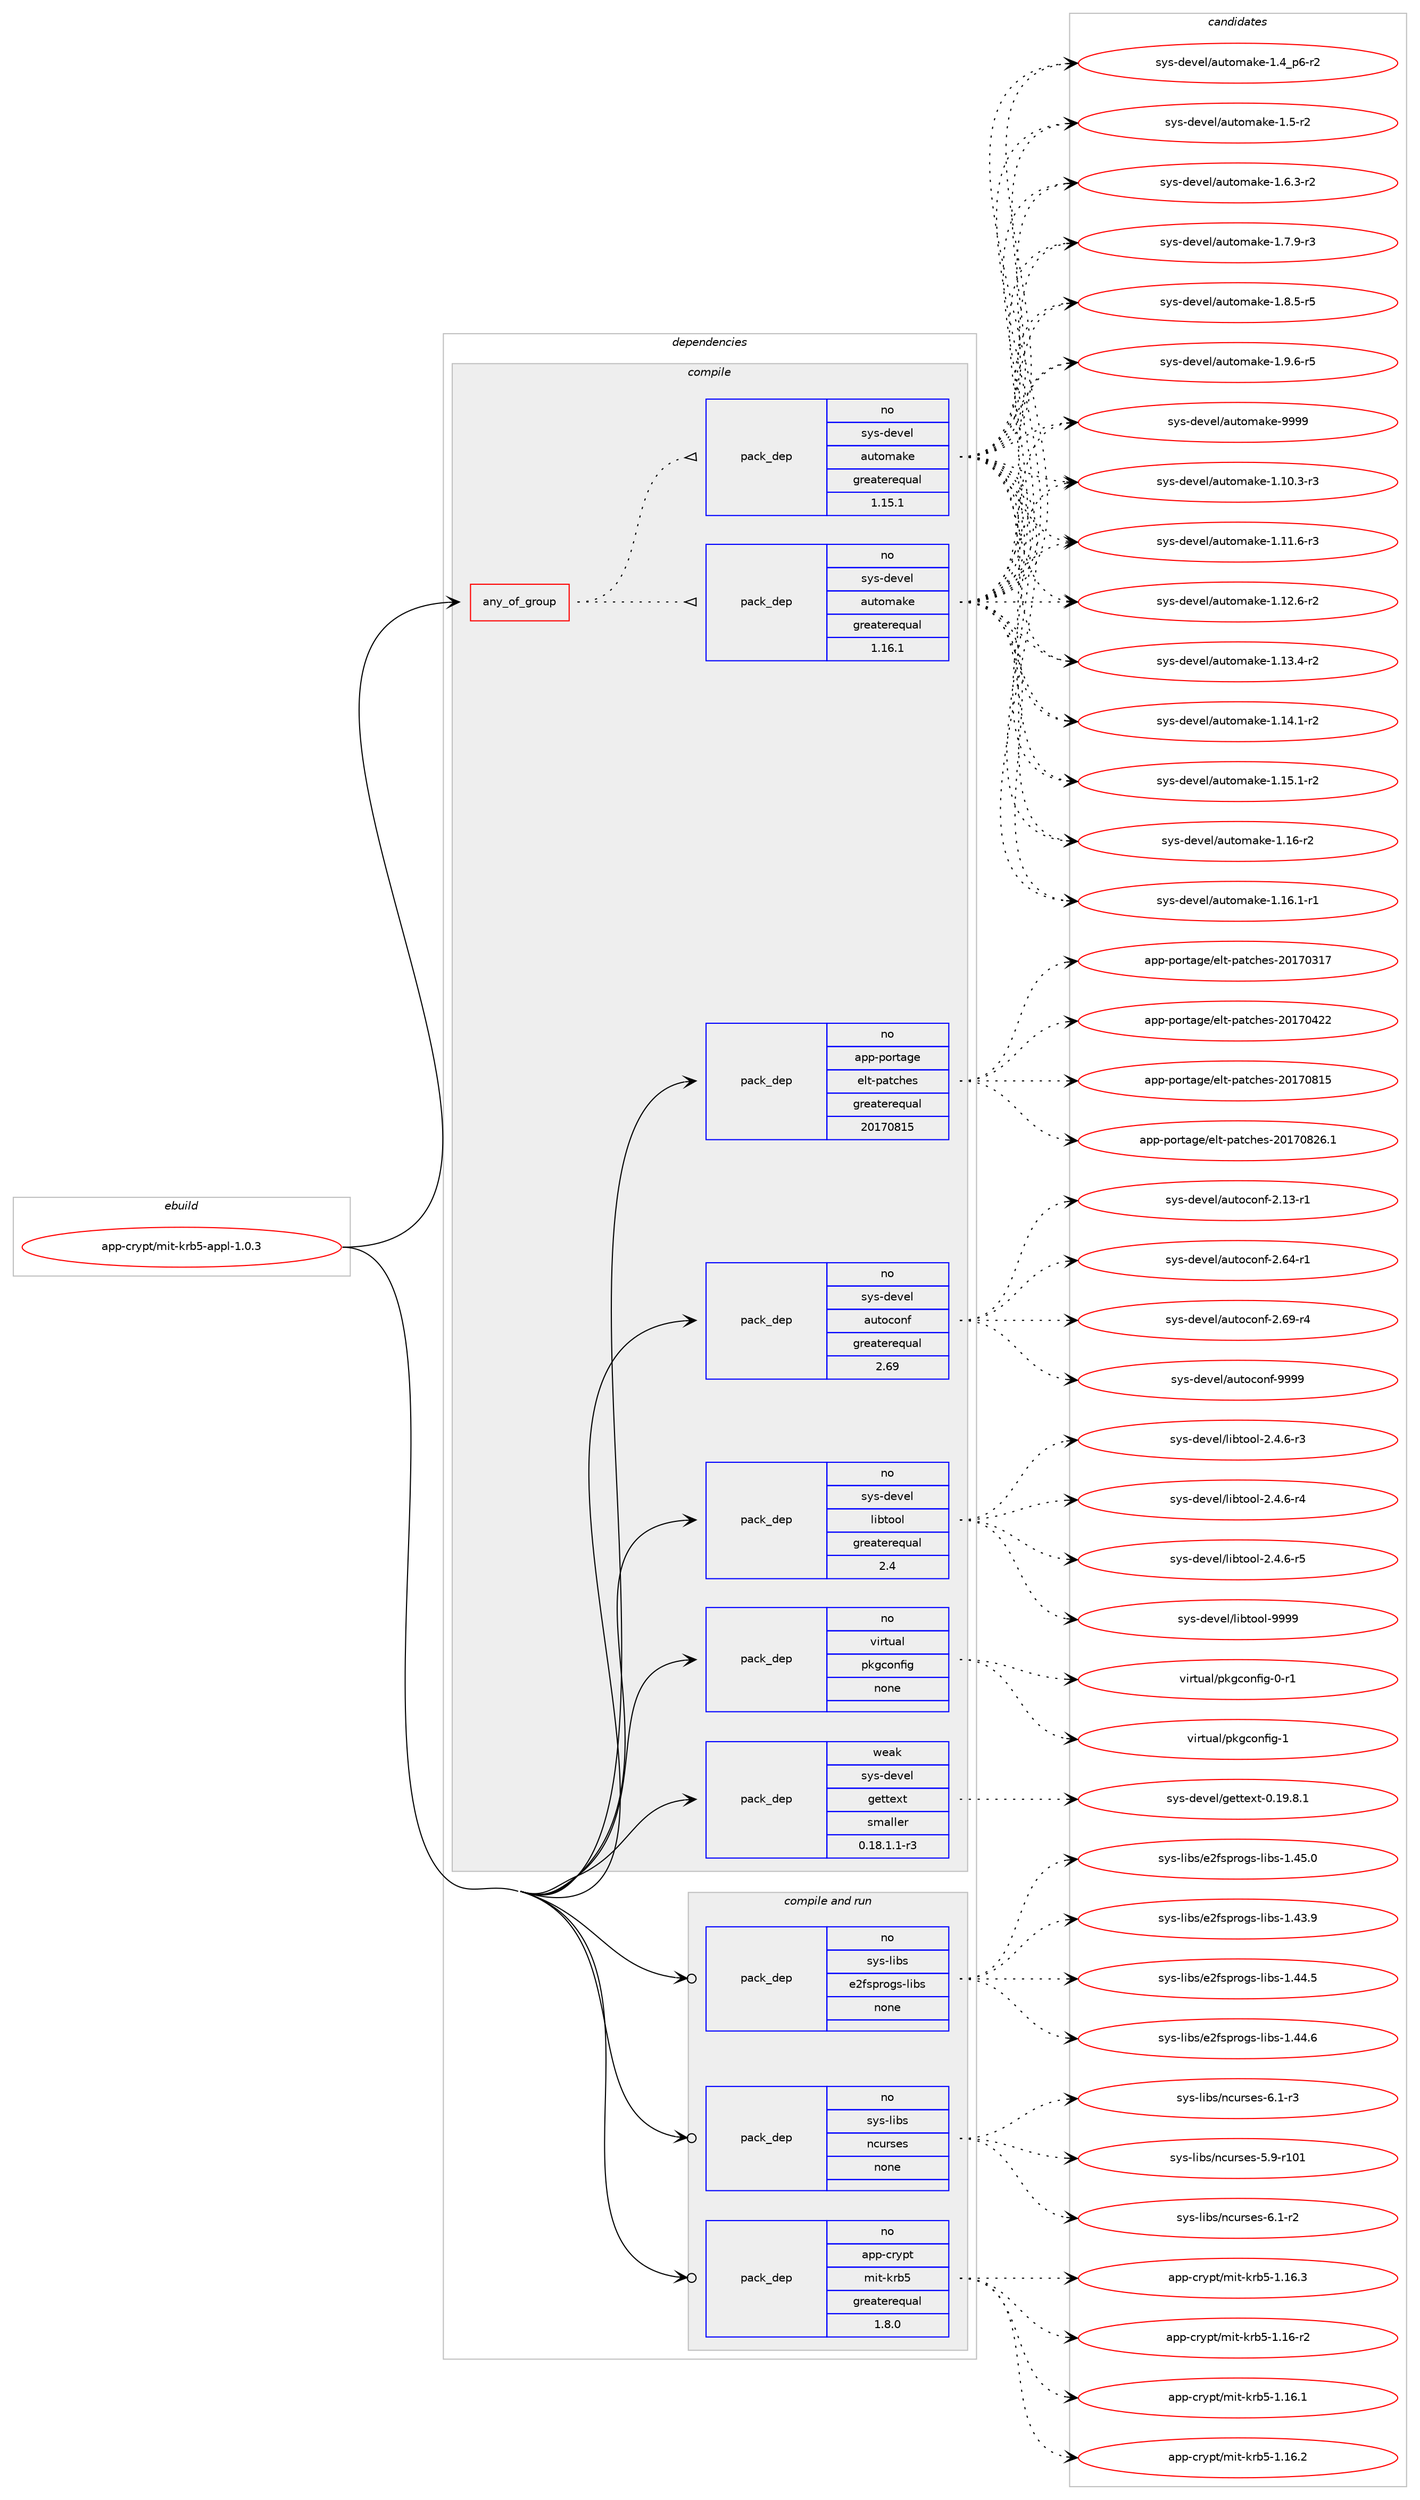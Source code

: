 digraph prolog {

# *************
# Graph options
# *************

newrank=true;
concentrate=true;
compound=true;
graph [rankdir=LR,fontname=Helvetica,fontsize=10,ranksep=1.5];#, ranksep=2.5, nodesep=0.2];
edge  [arrowhead=vee];
node  [fontname=Helvetica,fontsize=10];

# **********
# The ebuild
# **********

subgraph cluster_leftcol {
color=gray;
rank=same;
label=<<i>ebuild</i>>;
id [label="app-crypt/mit-krb5-appl-1.0.3", color=red, width=4, href="../app-crypt/mit-krb5-appl-1.0.3.svg"];
}

# ****************
# The dependencies
# ****************

subgraph cluster_midcol {
color=gray;
label=<<i>dependencies</i>>;
subgraph cluster_compile {
fillcolor="#eeeeee";
style=filled;
label=<<i>compile</i>>;
subgraph any19320 {
dependency1276402 [label=<<TABLE BORDER="0" CELLBORDER="1" CELLSPACING="0" CELLPADDING="4"><TR><TD CELLPADDING="10">any_of_group</TD></TR></TABLE>>, shape=none, color=red];subgraph pack908703 {
dependency1276403 [label=<<TABLE BORDER="0" CELLBORDER="1" CELLSPACING="0" CELLPADDING="4" WIDTH="220"><TR><TD ROWSPAN="6" CELLPADDING="30">pack_dep</TD></TR><TR><TD WIDTH="110">no</TD></TR><TR><TD>sys-devel</TD></TR><TR><TD>automake</TD></TR><TR><TD>greaterequal</TD></TR><TR><TD>1.16.1</TD></TR></TABLE>>, shape=none, color=blue];
}
dependency1276402:e -> dependency1276403:w [weight=20,style="dotted",arrowhead="oinv"];
subgraph pack908704 {
dependency1276404 [label=<<TABLE BORDER="0" CELLBORDER="1" CELLSPACING="0" CELLPADDING="4" WIDTH="220"><TR><TD ROWSPAN="6" CELLPADDING="30">pack_dep</TD></TR><TR><TD WIDTH="110">no</TD></TR><TR><TD>sys-devel</TD></TR><TR><TD>automake</TD></TR><TR><TD>greaterequal</TD></TR><TR><TD>1.15.1</TD></TR></TABLE>>, shape=none, color=blue];
}
dependency1276402:e -> dependency1276404:w [weight=20,style="dotted",arrowhead="oinv"];
}
id:e -> dependency1276402:w [weight=20,style="solid",arrowhead="vee"];
subgraph pack908705 {
dependency1276405 [label=<<TABLE BORDER="0" CELLBORDER="1" CELLSPACING="0" CELLPADDING="4" WIDTH="220"><TR><TD ROWSPAN="6" CELLPADDING="30">pack_dep</TD></TR><TR><TD WIDTH="110">no</TD></TR><TR><TD>app-portage</TD></TR><TR><TD>elt-patches</TD></TR><TR><TD>greaterequal</TD></TR><TR><TD>20170815</TD></TR></TABLE>>, shape=none, color=blue];
}
id:e -> dependency1276405:w [weight=20,style="solid",arrowhead="vee"];
subgraph pack908706 {
dependency1276406 [label=<<TABLE BORDER="0" CELLBORDER="1" CELLSPACING="0" CELLPADDING="4" WIDTH="220"><TR><TD ROWSPAN="6" CELLPADDING="30">pack_dep</TD></TR><TR><TD WIDTH="110">no</TD></TR><TR><TD>sys-devel</TD></TR><TR><TD>autoconf</TD></TR><TR><TD>greaterequal</TD></TR><TR><TD>2.69</TD></TR></TABLE>>, shape=none, color=blue];
}
id:e -> dependency1276406:w [weight=20,style="solid",arrowhead="vee"];
subgraph pack908707 {
dependency1276407 [label=<<TABLE BORDER="0" CELLBORDER="1" CELLSPACING="0" CELLPADDING="4" WIDTH="220"><TR><TD ROWSPAN="6" CELLPADDING="30">pack_dep</TD></TR><TR><TD WIDTH="110">no</TD></TR><TR><TD>sys-devel</TD></TR><TR><TD>libtool</TD></TR><TR><TD>greaterequal</TD></TR><TR><TD>2.4</TD></TR></TABLE>>, shape=none, color=blue];
}
id:e -> dependency1276407:w [weight=20,style="solid",arrowhead="vee"];
subgraph pack908708 {
dependency1276408 [label=<<TABLE BORDER="0" CELLBORDER="1" CELLSPACING="0" CELLPADDING="4" WIDTH="220"><TR><TD ROWSPAN="6" CELLPADDING="30">pack_dep</TD></TR><TR><TD WIDTH="110">no</TD></TR><TR><TD>virtual</TD></TR><TR><TD>pkgconfig</TD></TR><TR><TD>none</TD></TR><TR><TD></TD></TR></TABLE>>, shape=none, color=blue];
}
id:e -> dependency1276408:w [weight=20,style="solid",arrowhead="vee"];
subgraph pack908709 {
dependency1276409 [label=<<TABLE BORDER="0" CELLBORDER="1" CELLSPACING="0" CELLPADDING="4" WIDTH="220"><TR><TD ROWSPAN="6" CELLPADDING="30">pack_dep</TD></TR><TR><TD WIDTH="110">weak</TD></TR><TR><TD>sys-devel</TD></TR><TR><TD>gettext</TD></TR><TR><TD>smaller</TD></TR><TR><TD>0.18.1.1-r3</TD></TR></TABLE>>, shape=none, color=blue];
}
id:e -> dependency1276409:w [weight=20,style="solid",arrowhead="vee"];
}
subgraph cluster_compileandrun {
fillcolor="#eeeeee";
style=filled;
label=<<i>compile and run</i>>;
subgraph pack908710 {
dependency1276410 [label=<<TABLE BORDER="0" CELLBORDER="1" CELLSPACING="0" CELLPADDING="4" WIDTH="220"><TR><TD ROWSPAN="6" CELLPADDING="30">pack_dep</TD></TR><TR><TD WIDTH="110">no</TD></TR><TR><TD>app-crypt</TD></TR><TR><TD>mit-krb5</TD></TR><TR><TD>greaterequal</TD></TR><TR><TD>1.8.0</TD></TR></TABLE>>, shape=none, color=blue];
}
id:e -> dependency1276410:w [weight=20,style="solid",arrowhead="odotvee"];
subgraph pack908711 {
dependency1276411 [label=<<TABLE BORDER="0" CELLBORDER="1" CELLSPACING="0" CELLPADDING="4" WIDTH="220"><TR><TD ROWSPAN="6" CELLPADDING="30">pack_dep</TD></TR><TR><TD WIDTH="110">no</TD></TR><TR><TD>sys-libs</TD></TR><TR><TD>e2fsprogs-libs</TD></TR><TR><TD>none</TD></TR><TR><TD></TD></TR></TABLE>>, shape=none, color=blue];
}
id:e -> dependency1276411:w [weight=20,style="solid",arrowhead="odotvee"];
subgraph pack908712 {
dependency1276412 [label=<<TABLE BORDER="0" CELLBORDER="1" CELLSPACING="0" CELLPADDING="4" WIDTH="220"><TR><TD ROWSPAN="6" CELLPADDING="30">pack_dep</TD></TR><TR><TD WIDTH="110">no</TD></TR><TR><TD>sys-libs</TD></TR><TR><TD>ncurses</TD></TR><TR><TD>none</TD></TR><TR><TD></TD></TR></TABLE>>, shape=none, color=blue];
}
id:e -> dependency1276412:w [weight=20,style="solid",arrowhead="odotvee"];
}
subgraph cluster_run {
fillcolor="#eeeeee";
style=filled;
label=<<i>run</i>>;
}
}

# **************
# The candidates
# **************

subgraph cluster_choices {
rank=same;
color=gray;
label=<<i>candidates</i>>;

subgraph choice908703 {
color=black;
nodesep=1;
choice11512111545100101118101108479711711611110997107101454946494846514511451 [label="sys-devel/automake-1.10.3-r3", color=red, width=4,href="../sys-devel/automake-1.10.3-r3.svg"];
choice11512111545100101118101108479711711611110997107101454946494946544511451 [label="sys-devel/automake-1.11.6-r3", color=red, width=4,href="../sys-devel/automake-1.11.6-r3.svg"];
choice11512111545100101118101108479711711611110997107101454946495046544511450 [label="sys-devel/automake-1.12.6-r2", color=red, width=4,href="../sys-devel/automake-1.12.6-r2.svg"];
choice11512111545100101118101108479711711611110997107101454946495146524511450 [label="sys-devel/automake-1.13.4-r2", color=red, width=4,href="../sys-devel/automake-1.13.4-r2.svg"];
choice11512111545100101118101108479711711611110997107101454946495246494511450 [label="sys-devel/automake-1.14.1-r2", color=red, width=4,href="../sys-devel/automake-1.14.1-r2.svg"];
choice11512111545100101118101108479711711611110997107101454946495346494511450 [label="sys-devel/automake-1.15.1-r2", color=red, width=4,href="../sys-devel/automake-1.15.1-r2.svg"];
choice1151211154510010111810110847971171161111099710710145494649544511450 [label="sys-devel/automake-1.16-r2", color=red, width=4,href="../sys-devel/automake-1.16-r2.svg"];
choice11512111545100101118101108479711711611110997107101454946495446494511449 [label="sys-devel/automake-1.16.1-r1", color=red, width=4,href="../sys-devel/automake-1.16.1-r1.svg"];
choice115121115451001011181011084797117116111109971071014549465295112544511450 [label="sys-devel/automake-1.4_p6-r2", color=red, width=4,href="../sys-devel/automake-1.4_p6-r2.svg"];
choice11512111545100101118101108479711711611110997107101454946534511450 [label="sys-devel/automake-1.5-r2", color=red, width=4,href="../sys-devel/automake-1.5-r2.svg"];
choice115121115451001011181011084797117116111109971071014549465446514511450 [label="sys-devel/automake-1.6.3-r2", color=red, width=4,href="../sys-devel/automake-1.6.3-r2.svg"];
choice115121115451001011181011084797117116111109971071014549465546574511451 [label="sys-devel/automake-1.7.9-r3", color=red, width=4,href="../sys-devel/automake-1.7.9-r3.svg"];
choice115121115451001011181011084797117116111109971071014549465646534511453 [label="sys-devel/automake-1.8.5-r5", color=red, width=4,href="../sys-devel/automake-1.8.5-r5.svg"];
choice115121115451001011181011084797117116111109971071014549465746544511453 [label="sys-devel/automake-1.9.6-r5", color=red, width=4,href="../sys-devel/automake-1.9.6-r5.svg"];
choice115121115451001011181011084797117116111109971071014557575757 [label="sys-devel/automake-9999", color=red, width=4,href="../sys-devel/automake-9999.svg"];
dependency1276403:e -> choice11512111545100101118101108479711711611110997107101454946494846514511451:w [style=dotted,weight="100"];
dependency1276403:e -> choice11512111545100101118101108479711711611110997107101454946494946544511451:w [style=dotted,weight="100"];
dependency1276403:e -> choice11512111545100101118101108479711711611110997107101454946495046544511450:w [style=dotted,weight="100"];
dependency1276403:e -> choice11512111545100101118101108479711711611110997107101454946495146524511450:w [style=dotted,weight="100"];
dependency1276403:e -> choice11512111545100101118101108479711711611110997107101454946495246494511450:w [style=dotted,weight="100"];
dependency1276403:e -> choice11512111545100101118101108479711711611110997107101454946495346494511450:w [style=dotted,weight="100"];
dependency1276403:e -> choice1151211154510010111810110847971171161111099710710145494649544511450:w [style=dotted,weight="100"];
dependency1276403:e -> choice11512111545100101118101108479711711611110997107101454946495446494511449:w [style=dotted,weight="100"];
dependency1276403:e -> choice115121115451001011181011084797117116111109971071014549465295112544511450:w [style=dotted,weight="100"];
dependency1276403:e -> choice11512111545100101118101108479711711611110997107101454946534511450:w [style=dotted,weight="100"];
dependency1276403:e -> choice115121115451001011181011084797117116111109971071014549465446514511450:w [style=dotted,weight="100"];
dependency1276403:e -> choice115121115451001011181011084797117116111109971071014549465546574511451:w [style=dotted,weight="100"];
dependency1276403:e -> choice115121115451001011181011084797117116111109971071014549465646534511453:w [style=dotted,weight="100"];
dependency1276403:e -> choice115121115451001011181011084797117116111109971071014549465746544511453:w [style=dotted,weight="100"];
dependency1276403:e -> choice115121115451001011181011084797117116111109971071014557575757:w [style=dotted,weight="100"];
}
subgraph choice908704 {
color=black;
nodesep=1;
choice11512111545100101118101108479711711611110997107101454946494846514511451 [label="sys-devel/automake-1.10.3-r3", color=red, width=4,href="../sys-devel/automake-1.10.3-r3.svg"];
choice11512111545100101118101108479711711611110997107101454946494946544511451 [label="sys-devel/automake-1.11.6-r3", color=red, width=4,href="../sys-devel/automake-1.11.6-r3.svg"];
choice11512111545100101118101108479711711611110997107101454946495046544511450 [label="sys-devel/automake-1.12.6-r2", color=red, width=4,href="../sys-devel/automake-1.12.6-r2.svg"];
choice11512111545100101118101108479711711611110997107101454946495146524511450 [label="sys-devel/automake-1.13.4-r2", color=red, width=4,href="../sys-devel/automake-1.13.4-r2.svg"];
choice11512111545100101118101108479711711611110997107101454946495246494511450 [label="sys-devel/automake-1.14.1-r2", color=red, width=4,href="../sys-devel/automake-1.14.1-r2.svg"];
choice11512111545100101118101108479711711611110997107101454946495346494511450 [label="sys-devel/automake-1.15.1-r2", color=red, width=4,href="../sys-devel/automake-1.15.1-r2.svg"];
choice1151211154510010111810110847971171161111099710710145494649544511450 [label="sys-devel/automake-1.16-r2", color=red, width=4,href="../sys-devel/automake-1.16-r2.svg"];
choice11512111545100101118101108479711711611110997107101454946495446494511449 [label="sys-devel/automake-1.16.1-r1", color=red, width=4,href="../sys-devel/automake-1.16.1-r1.svg"];
choice115121115451001011181011084797117116111109971071014549465295112544511450 [label="sys-devel/automake-1.4_p6-r2", color=red, width=4,href="../sys-devel/automake-1.4_p6-r2.svg"];
choice11512111545100101118101108479711711611110997107101454946534511450 [label="sys-devel/automake-1.5-r2", color=red, width=4,href="../sys-devel/automake-1.5-r2.svg"];
choice115121115451001011181011084797117116111109971071014549465446514511450 [label="sys-devel/automake-1.6.3-r2", color=red, width=4,href="../sys-devel/automake-1.6.3-r2.svg"];
choice115121115451001011181011084797117116111109971071014549465546574511451 [label="sys-devel/automake-1.7.9-r3", color=red, width=4,href="../sys-devel/automake-1.7.9-r3.svg"];
choice115121115451001011181011084797117116111109971071014549465646534511453 [label="sys-devel/automake-1.8.5-r5", color=red, width=4,href="../sys-devel/automake-1.8.5-r5.svg"];
choice115121115451001011181011084797117116111109971071014549465746544511453 [label="sys-devel/automake-1.9.6-r5", color=red, width=4,href="../sys-devel/automake-1.9.6-r5.svg"];
choice115121115451001011181011084797117116111109971071014557575757 [label="sys-devel/automake-9999", color=red, width=4,href="../sys-devel/automake-9999.svg"];
dependency1276404:e -> choice11512111545100101118101108479711711611110997107101454946494846514511451:w [style=dotted,weight="100"];
dependency1276404:e -> choice11512111545100101118101108479711711611110997107101454946494946544511451:w [style=dotted,weight="100"];
dependency1276404:e -> choice11512111545100101118101108479711711611110997107101454946495046544511450:w [style=dotted,weight="100"];
dependency1276404:e -> choice11512111545100101118101108479711711611110997107101454946495146524511450:w [style=dotted,weight="100"];
dependency1276404:e -> choice11512111545100101118101108479711711611110997107101454946495246494511450:w [style=dotted,weight="100"];
dependency1276404:e -> choice11512111545100101118101108479711711611110997107101454946495346494511450:w [style=dotted,weight="100"];
dependency1276404:e -> choice1151211154510010111810110847971171161111099710710145494649544511450:w [style=dotted,weight="100"];
dependency1276404:e -> choice11512111545100101118101108479711711611110997107101454946495446494511449:w [style=dotted,weight="100"];
dependency1276404:e -> choice115121115451001011181011084797117116111109971071014549465295112544511450:w [style=dotted,weight="100"];
dependency1276404:e -> choice11512111545100101118101108479711711611110997107101454946534511450:w [style=dotted,weight="100"];
dependency1276404:e -> choice115121115451001011181011084797117116111109971071014549465446514511450:w [style=dotted,weight="100"];
dependency1276404:e -> choice115121115451001011181011084797117116111109971071014549465546574511451:w [style=dotted,weight="100"];
dependency1276404:e -> choice115121115451001011181011084797117116111109971071014549465646534511453:w [style=dotted,weight="100"];
dependency1276404:e -> choice115121115451001011181011084797117116111109971071014549465746544511453:w [style=dotted,weight="100"];
dependency1276404:e -> choice115121115451001011181011084797117116111109971071014557575757:w [style=dotted,weight="100"];
}
subgraph choice908705 {
color=black;
nodesep=1;
choice97112112451121111141169710310147101108116451129711699104101115455048495548514955 [label="app-portage/elt-patches-20170317", color=red, width=4,href="../app-portage/elt-patches-20170317.svg"];
choice97112112451121111141169710310147101108116451129711699104101115455048495548525050 [label="app-portage/elt-patches-20170422", color=red, width=4,href="../app-portage/elt-patches-20170422.svg"];
choice97112112451121111141169710310147101108116451129711699104101115455048495548564953 [label="app-portage/elt-patches-20170815", color=red, width=4,href="../app-portage/elt-patches-20170815.svg"];
choice971121124511211111411697103101471011081164511297116991041011154550484955485650544649 [label="app-portage/elt-patches-20170826.1", color=red, width=4,href="../app-portage/elt-patches-20170826.1.svg"];
dependency1276405:e -> choice97112112451121111141169710310147101108116451129711699104101115455048495548514955:w [style=dotted,weight="100"];
dependency1276405:e -> choice97112112451121111141169710310147101108116451129711699104101115455048495548525050:w [style=dotted,weight="100"];
dependency1276405:e -> choice97112112451121111141169710310147101108116451129711699104101115455048495548564953:w [style=dotted,weight="100"];
dependency1276405:e -> choice971121124511211111411697103101471011081164511297116991041011154550484955485650544649:w [style=dotted,weight="100"];
}
subgraph choice908706 {
color=black;
nodesep=1;
choice1151211154510010111810110847971171161119911111010245504649514511449 [label="sys-devel/autoconf-2.13-r1", color=red, width=4,href="../sys-devel/autoconf-2.13-r1.svg"];
choice1151211154510010111810110847971171161119911111010245504654524511449 [label="sys-devel/autoconf-2.64-r1", color=red, width=4,href="../sys-devel/autoconf-2.64-r1.svg"];
choice1151211154510010111810110847971171161119911111010245504654574511452 [label="sys-devel/autoconf-2.69-r4", color=red, width=4,href="../sys-devel/autoconf-2.69-r4.svg"];
choice115121115451001011181011084797117116111991111101024557575757 [label="sys-devel/autoconf-9999", color=red, width=4,href="../sys-devel/autoconf-9999.svg"];
dependency1276406:e -> choice1151211154510010111810110847971171161119911111010245504649514511449:w [style=dotted,weight="100"];
dependency1276406:e -> choice1151211154510010111810110847971171161119911111010245504654524511449:w [style=dotted,weight="100"];
dependency1276406:e -> choice1151211154510010111810110847971171161119911111010245504654574511452:w [style=dotted,weight="100"];
dependency1276406:e -> choice115121115451001011181011084797117116111991111101024557575757:w [style=dotted,weight="100"];
}
subgraph choice908707 {
color=black;
nodesep=1;
choice1151211154510010111810110847108105981161111111084550465246544511451 [label="sys-devel/libtool-2.4.6-r3", color=red, width=4,href="../sys-devel/libtool-2.4.6-r3.svg"];
choice1151211154510010111810110847108105981161111111084550465246544511452 [label="sys-devel/libtool-2.4.6-r4", color=red, width=4,href="../sys-devel/libtool-2.4.6-r4.svg"];
choice1151211154510010111810110847108105981161111111084550465246544511453 [label="sys-devel/libtool-2.4.6-r5", color=red, width=4,href="../sys-devel/libtool-2.4.6-r5.svg"];
choice1151211154510010111810110847108105981161111111084557575757 [label="sys-devel/libtool-9999", color=red, width=4,href="../sys-devel/libtool-9999.svg"];
dependency1276407:e -> choice1151211154510010111810110847108105981161111111084550465246544511451:w [style=dotted,weight="100"];
dependency1276407:e -> choice1151211154510010111810110847108105981161111111084550465246544511452:w [style=dotted,weight="100"];
dependency1276407:e -> choice1151211154510010111810110847108105981161111111084550465246544511453:w [style=dotted,weight="100"];
dependency1276407:e -> choice1151211154510010111810110847108105981161111111084557575757:w [style=dotted,weight="100"];
}
subgraph choice908708 {
color=black;
nodesep=1;
choice11810511411611797108471121071039911111010210510345484511449 [label="virtual/pkgconfig-0-r1", color=red, width=4,href="../virtual/pkgconfig-0-r1.svg"];
choice1181051141161179710847112107103991111101021051034549 [label="virtual/pkgconfig-1", color=red, width=4,href="../virtual/pkgconfig-1.svg"];
dependency1276408:e -> choice11810511411611797108471121071039911111010210510345484511449:w [style=dotted,weight="100"];
dependency1276408:e -> choice1181051141161179710847112107103991111101021051034549:w [style=dotted,weight="100"];
}
subgraph choice908709 {
color=black;
nodesep=1;
choice1151211154510010111810110847103101116116101120116454846495746564649 [label="sys-devel/gettext-0.19.8.1", color=red, width=4,href="../sys-devel/gettext-0.19.8.1.svg"];
dependency1276409:e -> choice1151211154510010111810110847103101116116101120116454846495746564649:w [style=dotted,weight="100"];
}
subgraph choice908710 {
color=black;
nodesep=1;
choice9711211245991141211121164710910511645107114985345494649544511450 [label="app-crypt/mit-krb5-1.16-r2", color=red, width=4,href="../app-crypt/mit-krb5-1.16-r2.svg"];
choice9711211245991141211121164710910511645107114985345494649544649 [label="app-crypt/mit-krb5-1.16.1", color=red, width=4,href="../app-crypt/mit-krb5-1.16.1.svg"];
choice9711211245991141211121164710910511645107114985345494649544650 [label="app-crypt/mit-krb5-1.16.2", color=red, width=4,href="../app-crypt/mit-krb5-1.16.2.svg"];
choice9711211245991141211121164710910511645107114985345494649544651 [label="app-crypt/mit-krb5-1.16.3", color=red, width=4,href="../app-crypt/mit-krb5-1.16.3.svg"];
dependency1276410:e -> choice9711211245991141211121164710910511645107114985345494649544511450:w [style=dotted,weight="100"];
dependency1276410:e -> choice9711211245991141211121164710910511645107114985345494649544649:w [style=dotted,weight="100"];
dependency1276410:e -> choice9711211245991141211121164710910511645107114985345494649544650:w [style=dotted,weight="100"];
dependency1276410:e -> choice9711211245991141211121164710910511645107114985345494649544651:w [style=dotted,weight="100"];
}
subgraph choice908711 {
color=black;
nodesep=1;
choice11512111545108105981154710150102115112114111103115451081059811545494652514657 [label="sys-libs/e2fsprogs-libs-1.43.9", color=red, width=4,href="../sys-libs/e2fsprogs-libs-1.43.9.svg"];
choice11512111545108105981154710150102115112114111103115451081059811545494652524653 [label="sys-libs/e2fsprogs-libs-1.44.5", color=red, width=4,href="../sys-libs/e2fsprogs-libs-1.44.5.svg"];
choice11512111545108105981154710150102115112114111103115451081059811545494652524654 [label="sys-libs/e2fsprogs-libs-1.44.6", color=red, width=4,href="../sys-libs/e2fsprogs-libs-1.44.6.svg"];
choice11512111545108105981154710150102115112114111103115451081059811545494652534648 [label="sys-libs/e2fsprogs-libs-1.45.0", color=red, width=4,href="../sys-libs/e2fsprogs-libs-1.45.0.svg"];
dependency1276411:e -> choice11512111545108105981154710150102115112114111103115451081059811545494652514657:w [style=dotted,weight="100"];
dependency1276411:e -> choice11512111545108105981154710150102115112114111103115451081059811545494652524653:w [style=dotted,weight="100"];
dependency1276411:e -> choice11512111545108105981154710150102115112114111103115451081059811545494652524654:w [style=dotted,weight="100"];
dependency1276411:e -> choice11512111545108105981154710150102115112114111103115451081059811545494652534648:w [style=dotted,weight="100"];
}
subgraph choice908712 {
color=black;
nodesep=1;
choice115121115451081059811547110991171141151011154553465745114494849 [label="sys-libs/ncurses-5.9-r101", color=red, width=4,href="../sys-libs/ncurses-5.9-r101.svg"];
choice11512111545108105981154711099117114115101115455446494511450 [label="sys-libs/ncurses-6.1-r2", color=red, width=4,href="../sys-libs/ncurses-6.1-r2.svg"];
choice11512111545108105981154711099117114115101115455446494511451 [label="sys-libs/ncurses-6.1-r3", color=red, width=4,href="../sys-libs/ncurses-6.1-r3.svg"];
dependency1276412:e -> choice115121115451081059811547110991171141151011154553465745114494849:w [style=dotted,weight="100"];
dependency1276412:e -> choice11512111545108105981154711099117114115101115455446494511450:w [style=dotted,weight="100"];
dependency1276412:e -> choice11512111545108105981154711099117114115101115455446494511451:w [style=dotted,weight="100"];
}
}

}
